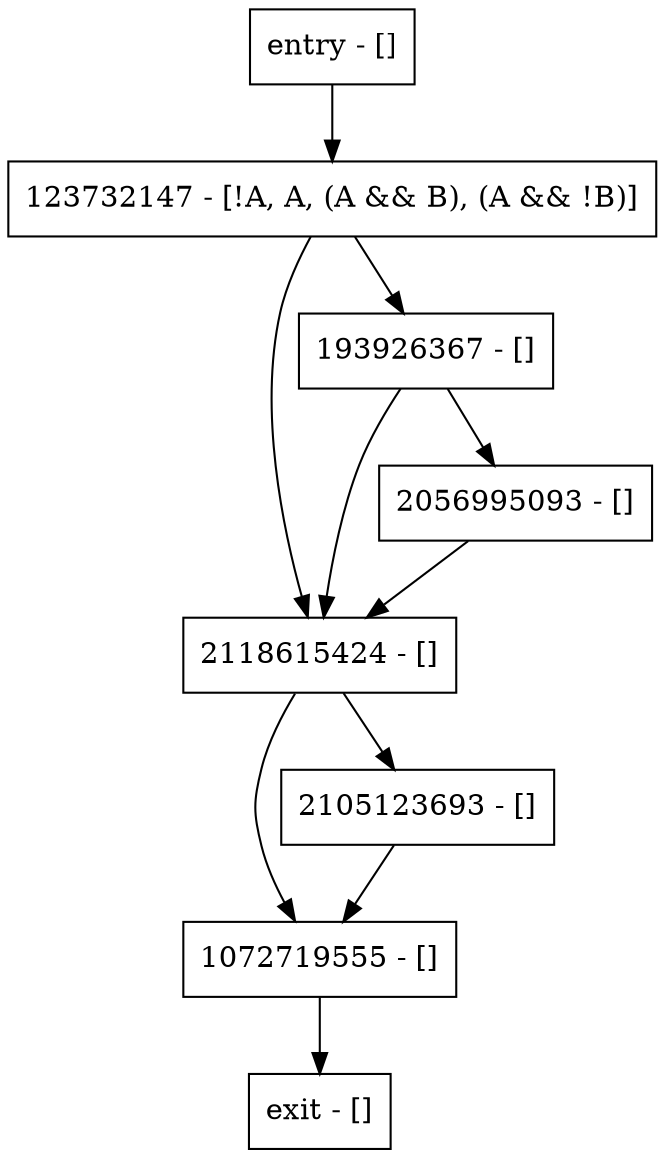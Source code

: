 digraph main {
node [shape=record];
entry [label="entry - []"];
exit [label="exit - []"];
123732147 [label="123732147 - [!A, A, (A && B), (A && !B)]"];
1072719555 [label="1072719555 - []"];
2105123693 [label="2105123693 - []"];
2118615424 [label="2118615424 - []"];
193926367 [label="193926367 - []"];
2056995093 [label="2056995093 - []"];
entry;
exit;
entry -> 123732147;
123732147 -> 2118615424;
123732147 -> 193926367;
1072719555 -> exit;
2105123693 -> 1072719555;
2118615424 -> 1072719555;
2118615424 -> 2105123693;
193926367 -> 2118615424;
193926367 -> 2056995093;
2056995093 -> 2118615424;
}

